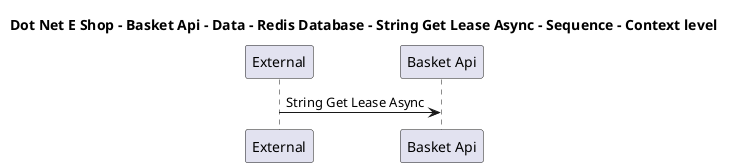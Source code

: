 @startuml

title Dot Net E Shop - Basket Api - Data - Redis Database - String Get Lease Async - Sequence - Context level

participant "External" as C4InterFlow.SoftwareSystems.ExternalSystem
participant "Basket Api" as DotNetEShop.SoftwareSystems.BasketApi

C4InterFlow.SoftwareSystems.ExternalSystem -> DotNetEShop.SoftwareSystems.BasketApi : String Get Lease Async


@enduml
